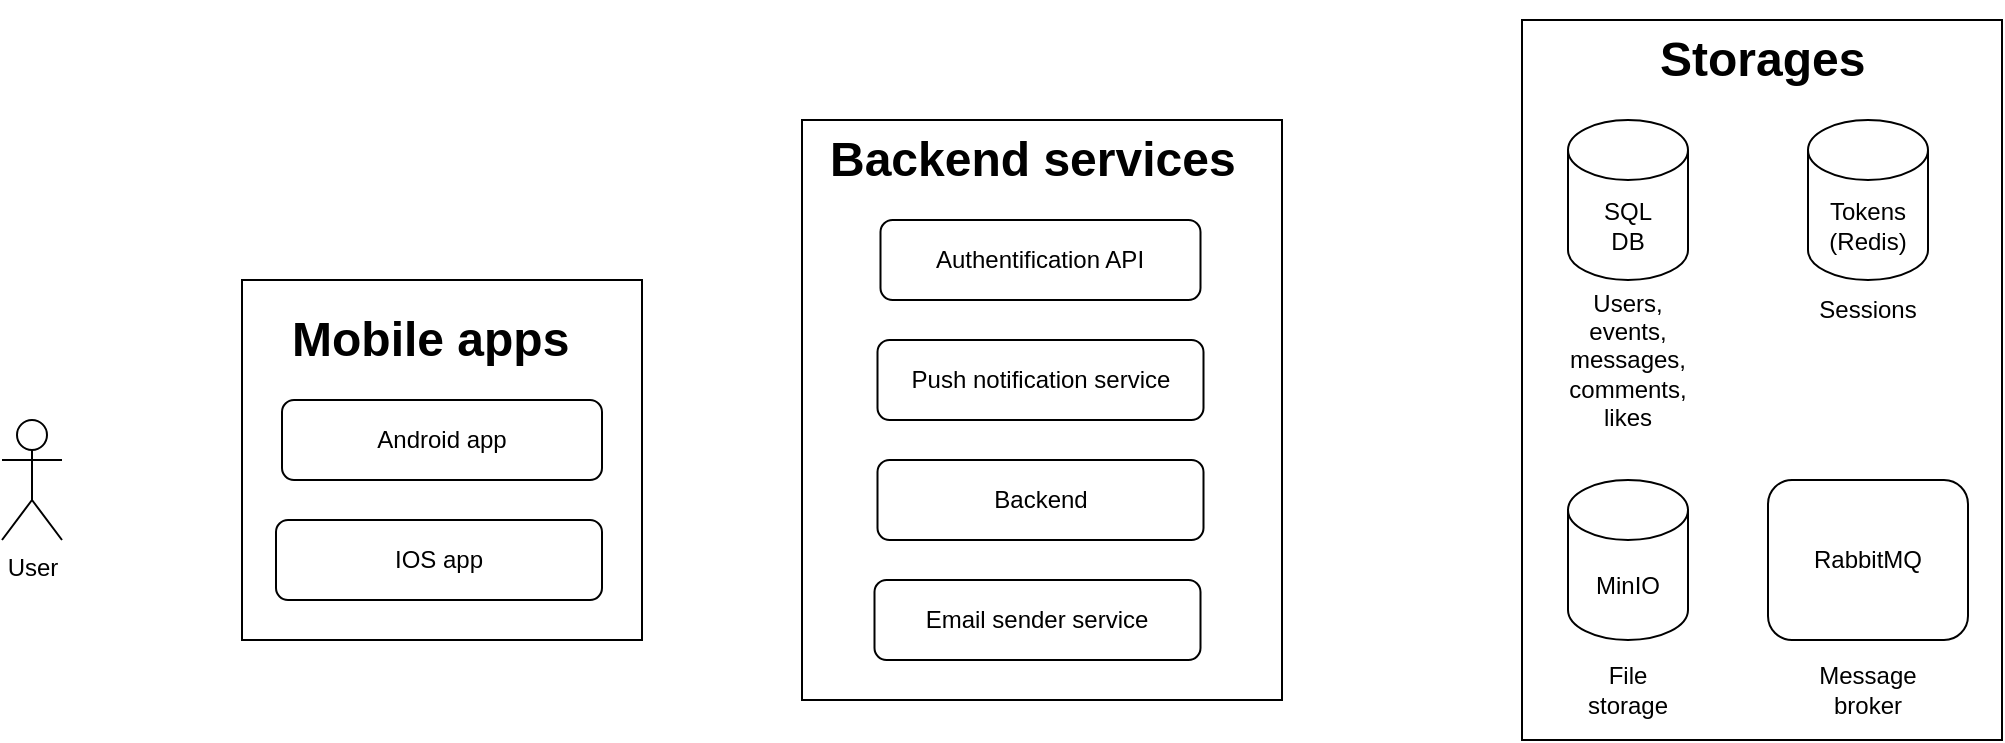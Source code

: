 <mxfile version="15.8.4" type="device"><diagram id="qoKBPkumv4y7Siwdmq2F" name="Страница 1"><mxGraphModel dx="1102" dy="1025" grid="1" gridSize="10" guides="1" tooltips="1" connect="1" arrows="1" fold="1" page="1" pageScale="1" pageWidth="827" pageHeight="1169" math="0" shadow="0"><root><mxCell id="0"/><mxCell id="1" parent="0"/><mxCell id="O8jkQvw0qjixdiFwyCkI-5" value="" style="rounded=0;whiteSpace=wrap;html=1;" vertex="1" parent="1"><mxGeometry x="200" y="240" width="200" height="180" as="geometry"/></mxCell><mxCell id="O8jkQvw0qjixdiFwyCkI-1" value="Android app" style="rounded=1;whiteSpace=wrap;html=1;" vertex="1" parent="1"><mxGeometry x="220" y="300" width="160" height="40" as="geometry"/></mxCell><mxCell id="O8jkQvw0qjixdiFwyCkI-2" value="User" style="shape=umlActor;verticalLabelPosition=bottom;verticalAlign=top;html=1;" vertex="1" parent="1"><mxGeometry x="80" y="310" width="30" height="60" as="geometry"/></mxCell><mxCell id="O8jkQvw0qjixdiFwyCkI-7" value="&lt;h1&gt;Mobile apps&lt;/h1&gt;&lt;p&gt;&lt;br&gt;&lt;/p&gt;" style="text;html=1;strokeColor=none;fillColor=none;spacing=5;spacingTop=-20;whiteSpace=wrap;overflow=hidden;rounded=0;" vertex="1" parent="1"><mxGeometry x="220" y="250" width="157" height="40" as="geometry"/></mxCell><mxCell id="O8jkQvw0qjixdiFwyCkI-8" value="IOS app" style="rounded=1;whiteSpace=wrap;html=1;" vertex="1" parent="1"><mxGeometry x="217" y="360" width="163" height="40" as="geometry"/></mxCell><mxCell id="O8jkQvw0qjixdiFwyCkI-9" value="" style="rounded=0;whiteSpace=wrap;html=1;" vertex="1" parent="1"><mxGeometry x="480" y="160" width="240" height="290" as="geometry"/></mxCell><mxCell id="O8jkQvw0qjixdiFwyCkI-10" value="Authentification API" style="rounded=1;whiteSpace=wrap;html=1;" vertex="1" parent="1"><mxGeometry x="519.25" y="210" width="160" height="40" as="geometry"/></mxCell><mxCell id="O8jkQvw0qjixdiFwyCkI-11" value="&lt;h1&gt;Backend services&lt;/h1&gt;" style="text;html=1;strokeColor=none;fillColor=none;spacing=5;spacingTop=-20;whiteSpace=wrap;overflow=hidden;rounded=0;" vertex="1" parent="1"><mxGeometry x="488.5" y="160" width="220" height="40" as="geometry"/></mxCell><mxCell id="O8jkQvw0qjixdiFwyCkI-12" value="Push notification service" style="rounded=1;whiteSpace=wrap;html=1;" vertex="1" parent="1"><mxGeometry x="517.75" y="270" width="163" height="40" as="geometry"/></mxCell><mxCell id="O8jkQvw0qjixdiFwyCkI-13" value="Backend" style="rounded=1;whiteSpace=wrap;html=1;" vertex="1" parent="1"><mxGeometry x="517.75" y="330" width="163" height="40" as="geometry"/></mxCell><mxCell id="O8jkQvw0qjixdiFwyCkI-14" value="Email sender service" style="rounded=1;whiteSpace=wrap;html=1;" vertex="1" parent="1"><mxGeometry x="516.25" y="390" width="163" height="40" as="geometry"/></mxCell><mxCell id="O8jkQvw0qjixdiFwyCkI-15" value="" style="rounded=0;whiteSpace=wrap;html=1;" vertex="1" parent="1"><mxGeometry x="840" y="110" width="240" height="360" as="geometry"/></mxCell><mxCell id="O8jkQvw0qjixdiFwyCkI-17" value="&lt;h1&gt;Storages&lt;/h1&gt;" style="text;html=1;strokeColor=none;fillColor=none;spacing=5;spacingTop=-20;whiteSpace=wrap;overflow=hidden;rounded=0;" vertex="1" parent="1"><mxGeometry x="903.5" y="110" width="113" height="40" as="geometry"/></mxCell><mxCell id="O8jkQvw0qjixdiFwyCkI-21" value="SQL&lt;br&gt;DB" style="shape=cylinder3;whiteSpace=wrap;html=1;boundedLbl=1;backgroundOutline=1;size=15;" vertex="1" parent="1"><mxGeometry x="863" y="160" width="60" height="80" as="geometry"/></mxCell><mxCell id="O8jkQvw0qjixdiFwyCkI-22" value="Users, events,&lt;br&gt;messages,&lt;br&gt;comments,&lt;br&gt;likes" style="text;html=1;strokeColor=none;fillColor=none;align=center;verticalAlign=middle;whiteSpace=wrap;rounded=0;" vertex="1" parent="1"><mxGeometry x="863" y="240" width="60" height="80" as="geometry"/></mxCell><mxCell id="O8jkQvw0qjixdiFwyCkI-24" value="Tokens&lt;br&gt;(Redis)" style="shape=cylinder3;whiteSpace=wrap;html=1;boundedLbl=1;backgroundOutline=1;size=15;" vertex="1" parent="1"><mxGeometry x="983" y="160" width="60" height="80" as="geometry"/></mxCell><mxCell id="O8jkQvw0qjixdiFwyCkI-26" value="MinIO" style="shape=cylinder3;whiteSpace=wrap;html=1;boundedLbl=1;backgroundOutline=1;size=15;" vertex="1" parent="1"><mxGeometry x="863" y="340" width="60" height="80" as="geometry"/></mxCell><mxCell id="O8jkQvw0qjixdiFwyCkI-28" value="Sessions" style="text;html=1;strokeColor=none;fillColor=none;align=center;verticalAlign=middle;whiteSpace=wrap;rounded=0;" vertex="1" parent="1"><mxGeometry x="983" y="240" width="60" height="30" as="geometry"/></mxCell><mxCell id="O8jkQvw0qjixdiFwyCkI-29" value="File storage" style="text;html=1;strokeColor=none;fillColor=none;align=center;verticalAlign=middle;whiteSpace=wrap;rounded=0;" vertex="1" parent="1"><mxGeometry x="863" y="430" width="60" height="30" as="geometry"/></mxCell><mxCell id="O8jkQvw0qjixdiFwyCkI-30" value="RabbitMQ" style="rounded=1;whiteSpace=wrap;html=1;" vertex="1" parent="1"><mxGeometry x="963" y="340" width="100" height="80" as="geometry"/></mxCell><mxCell id="O8jkQvw0qjixdiFwyCkI-31" value="Message broker" style="text;html=1;strokeColor=none;fillColor=none;align=center;verticalAlign=middle;whiteSpace=wrap;rounded=0;" vertex="1" parent="1"><mxGeometry x="983" y="430" width="60" height="30" as="geometry"/></mxCell></root></mxGraphModel></diagram></mxfile>